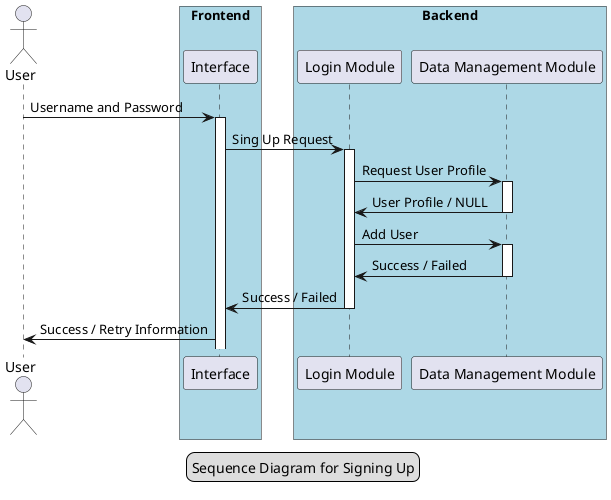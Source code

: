 @startuml

actor User
box "Frontend" #LightBlue
participant "Interface" as I
end box

box "Backend" #LightBlue
participant "Login Module" as Login
participant "Data Management Module" as Data
end box
' participant "Last Class" as S

User -> I: Username and Password
activate I

I -> Login: Sing Up Request
activate Login

Login -> Data: Request User Profile
activate Data

Data -> Login: User Profile / NULL
deactivate Data

Login -> Data: Add User
activate Data

Data -> Login: Success / Failed
deactivate Data

Login -> I: Success / Failed
deactivate Login

I -> User: Success / Retry Information

legend center
Sequence Diagram for Signing Up
endlegend
@enduml